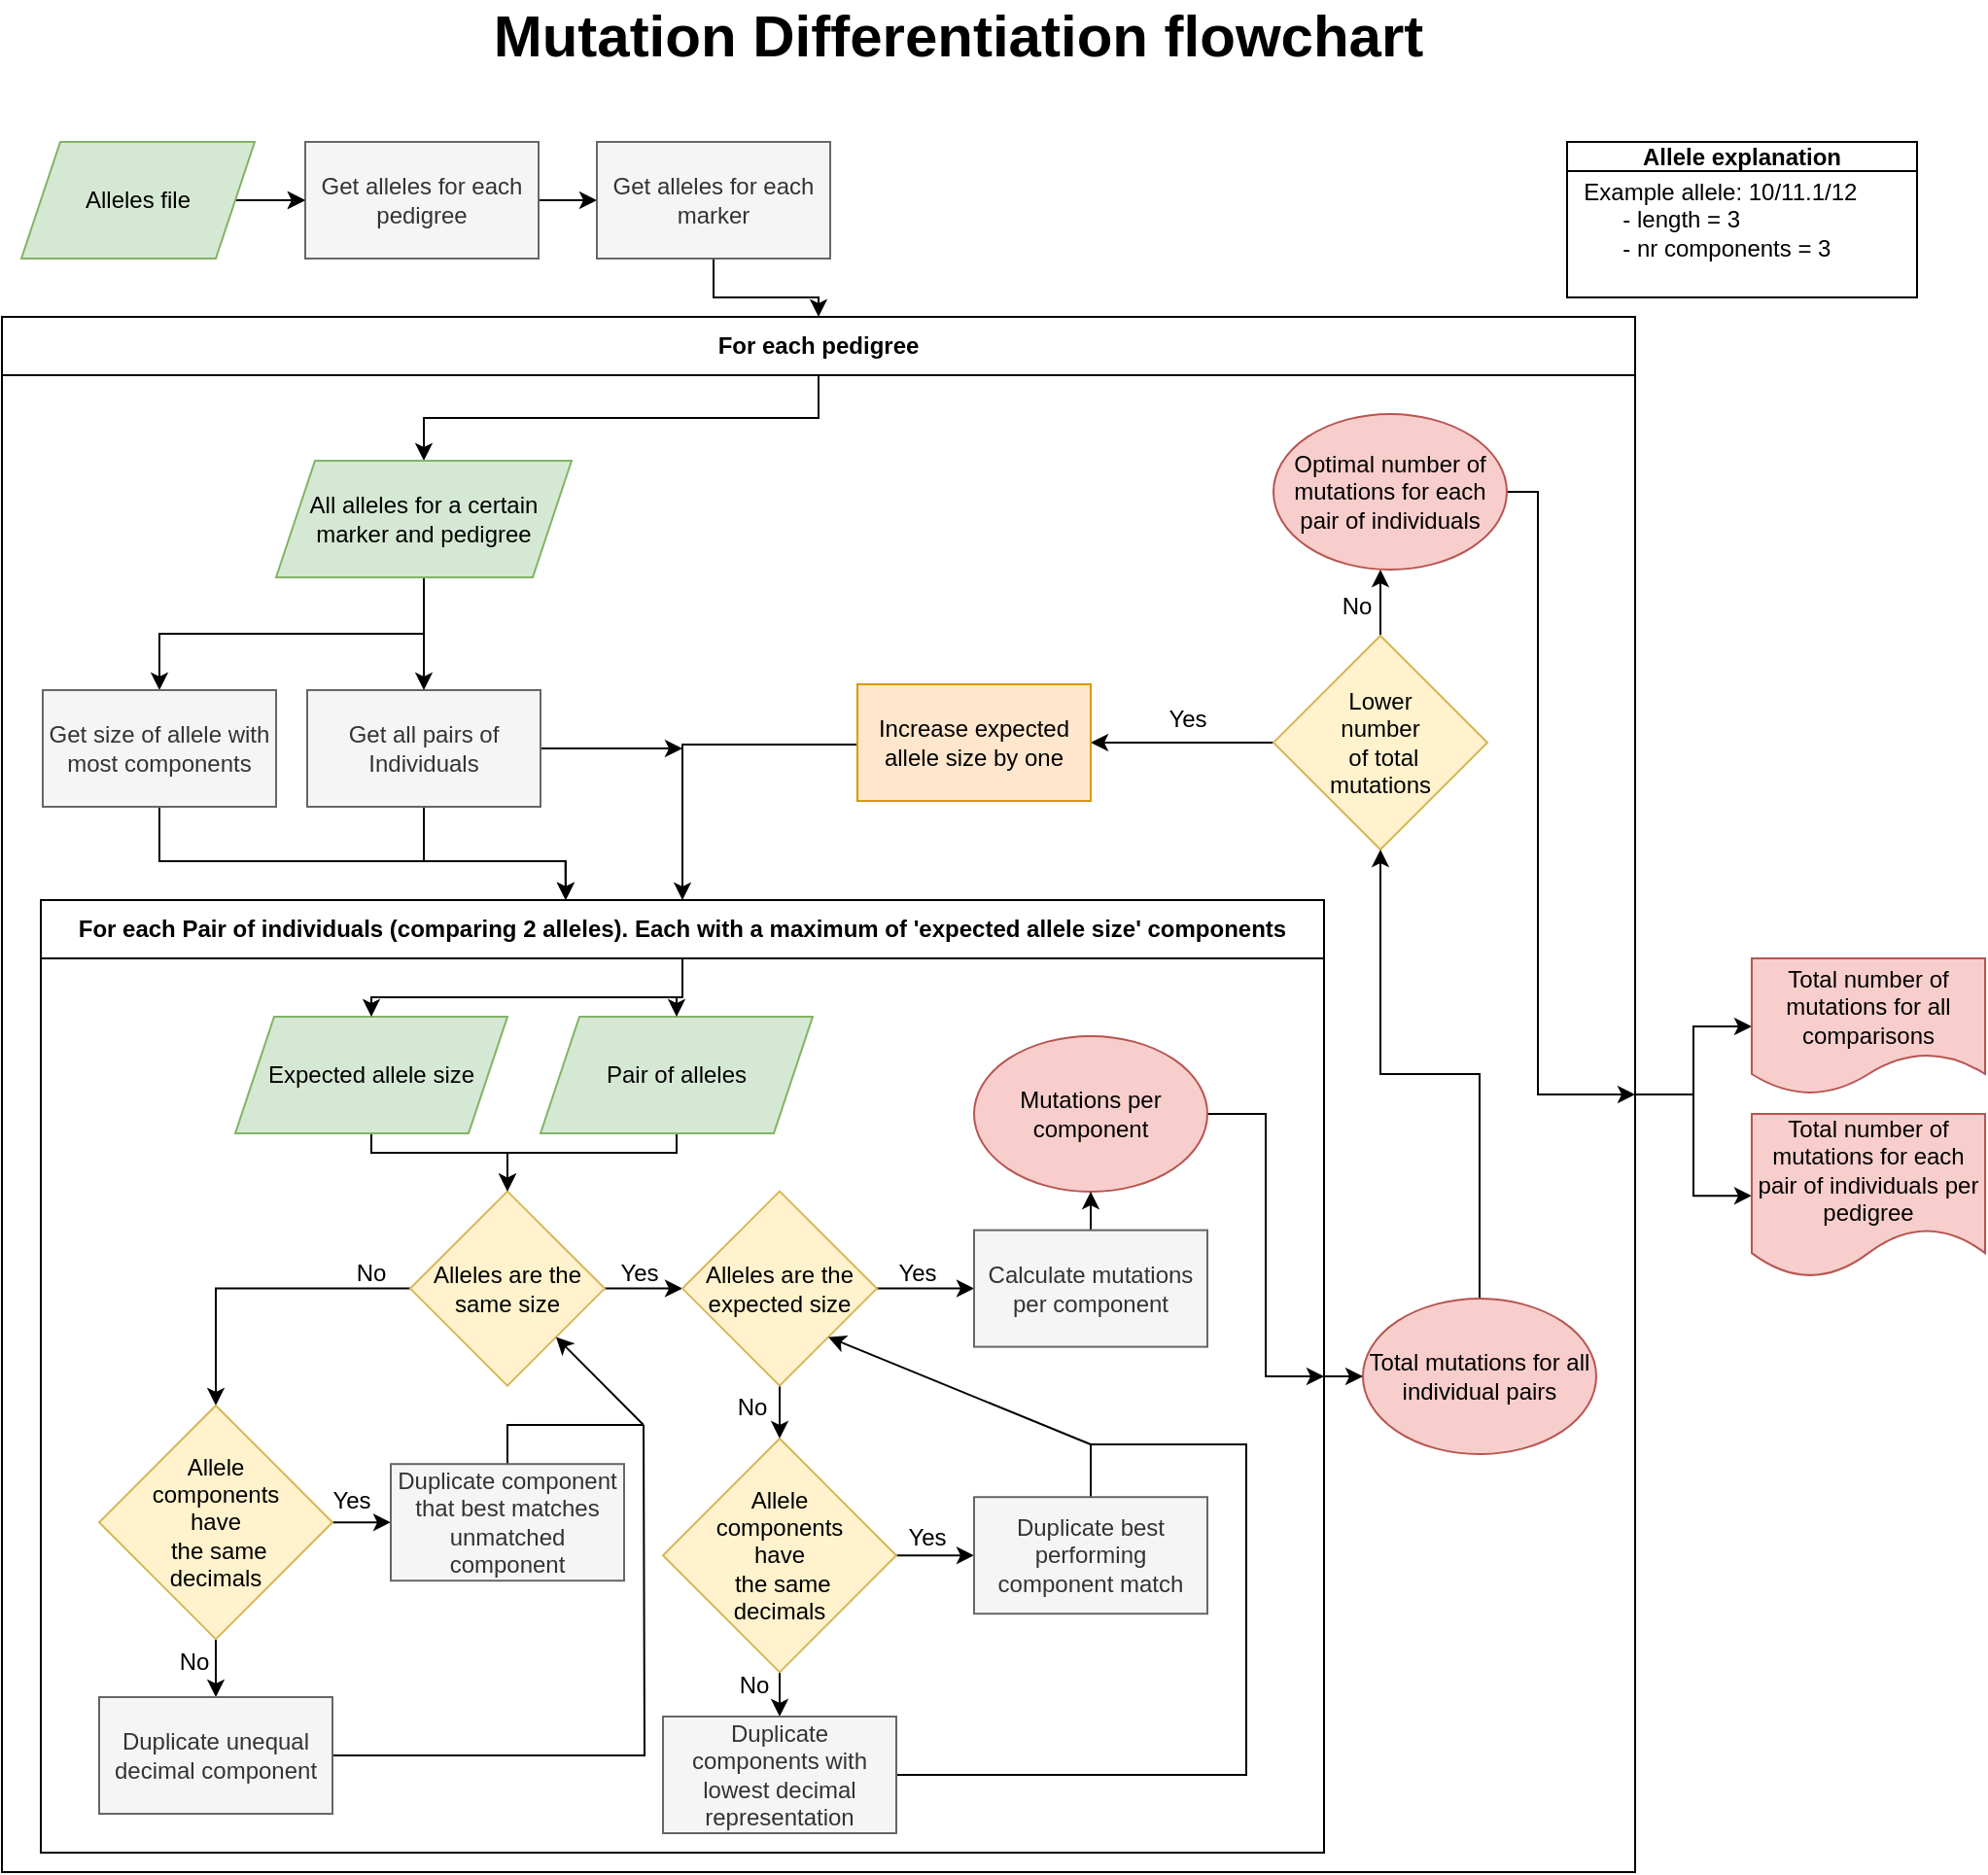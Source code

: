 <mxfile version="19.0.3" type="device"><diagram id="kfkrun9hz-hz5E3Y6xT2" name="Page-1"><mxGraphModel dx="4405" dy="3263" grid="1" gridSize="10" guides="1" tooltips="1" connect="1" arrows="1" fold="1" page="1" pageScale="1" pageWidth="850" pageHeight="1100" math="0" shadow="0"><root><mxCell id="0"/><mxCell id="1" parent="0"/><mxCell id="QlQ7fs9i0PwC3zpCFkm6-187" style="edgeStyle=orthogonalEdgeStyle;rounded=0;orthogonalLoop=1;jettySize=auto;html=1;entryX=0;entryY=0.5;entryDx=0;entryDy=0;endArrow=classic;endFill=1;" parent="1" source="QlQ7fs9i0PwC3zpCFkm6-176" target="QlQ7fs9i0PwC3zpCFkm6-185" edge="1"><mxGeometry relative="1" as="geometry"/></mxCell><mxCell id="QlQ7fs9i0PwC3zpCFkm6-188" style="edgeStyle=orthogonalEdgeStyle;rounded=0;orthogonalLoop=1;jettySize=auto;html=1;entryX=0;entryY=0.5;entryDx=0;entryDy=0;endArrow=classic;endFill=1;" parent="1" source="QlQ7fs9i0PwC3zpCFkm6-176" target="QlQ7fs9i0PwC3zpCFkm6-186" edge="1"><mxGeometry relative="1" as="geometry"/></mxCell><mxCell id="QlQ7fs9i0PwC3zpCFkm6-176" value="" style="rounded=0;whiteSpace=wrap;html=1;fillColor=none;" parent="1" vertex="1"><mxGeometry x="-560" y="70" width="840" height="800" as="geometry"/></mxCell><mxCell id="QlQ7fs9i0PwC3zpCFkm6-164" style="edgeStyle=orthogonalEdgeStyle;rounded=0;orthogonalLoop=1;jettySize=auto;html=1;entryX=0;entryY=0.5;entryDx=0;entryDy=0;endArrow=classic;endFill=1;" parent="1" source="QlQ7fs9i0PwC3zpCFkm6-133" target="QlQ7fs9i0PwC3zpCFkm6-163" edge="1"><mxGeometry relative="1" as="geometry"/></mxCell><mxCell id="QlQ7fs9i0PwC3zpCFkm6-133" value="" style="rounded=0;whiteSpace=wrap;html=1;fillColor=none;" parent="1" vertex="1"><mxGeometry x="-540" y="370" width="660" height="490" as="geometry"/></mxCell><mxCell id="QlQ7fs9i0PwC3zpCFkm6-59" style="edgeStyle=orthogonalEdgeStyle;rounded=0;orthogonalLoop=1;jettySize=auto;html=1;" parent="1" source="QlQ7fs9i0PwC3zpCFkm6-60" target="QlQ7fs9i0PwC3zpCFkm6-63" edge="1"><mxGeometry relative="1" as="geometry"/></mxCell><mxCell id="QlQ7fs9i0PwC3zpCFkm6-66" style="edgeStyle=orthogonalEdgeStyle;rounded=0;orthogonalLoop=1;jettySize=auto;html=1;entryX=0;entryY=0.5;entryDx=0;entryDy=0;" parent="1" source="QlQ7fs9i0PwC3zpCFkm6-60" target="QlQ7fs9i0PwC3zpCFkm6-62" edge="1"><mxGeometry relative="1" as="geometry"/></mxCell><mxCell id="QlQ7fs9i0PwC3zpCFkm6-60" value="Alleles are the same size" style="rhombus;whiteSpace=wrap;html=1;fillColor=#fff2cc;strokeColor=#d6b656;" parent="1" vertex="1"><mxGeometry x="-350" y="519.8" width="100" height="100" as="geometry"/></mxCell><mxCell id="QlQ7fs9i0PwC3zpCFkm6-68" style="edgeStyle=orthogonalEdgeStyle;rounded=0;orthogonalLoop=1;jettySize=auto;html=1;entryX=0;entryY=0.5;entryDx=0;entryDy=0;" parent="1" source="QlQ7fs9i0PwC3zpCFkm6-62" target="QlQ7fs9i0PwC3zpCFkm6-67" edge="1"><mxGeometry relative="1" as="geometry"/></mxCell><mxCell id="QlQ7fs9i0PwC3zpCFkm6-85" style="edgeStyle=orthogonalEdgeStyle;rounded=0;orthogonalLoop=1;jettySize=auto;html=1;entryX=0.5;entryY=0;entryDx=0;entryDy=0;" parent="1" source="QlQ7fs9i0PwC3zpCFkm6-62" target="QlQ7fs9i0PwC3zpCFkm6-84" edge="1"><mxGeometry relative="1" as="geometry"/></mxCell><mxCell id="QlQ7fs9i0PwC3zpCFkm6-62" value="Alleles are the expected size" style="rhombus;whiteSpace=wrap;html=1;fillColor=#fff2cc;strokeColor=#d6b656;" parent="1" vertex="1"><mxGeometry x="-210" y="519.8" width="100" height="100" as="geometry"/></mxCell><mxCell id="QlQ7fs9i0PwC3zpCFkm6-75" style="edgeStyle=orthogonalEdgeStyle;rounded=0;orthogonalLoop=1;jettySize=auto;html=1;" parent="1" source="QlQ7fs9i0PwC3zpCFkm6-63" target="QlQ7fs9i0PwC3zpCFkm6-74" edge="1"><mxGeometry relative="1" as="geometry"/></mxCell><mxCell id="QlQ7fs9i0PwC3zpCFkm6-78" style="edgeStyle=orthogonalEdgeStyle;rounded=0;orthogonalLoop=1;jettySize=auto;html=1;entryX=0;entryY=0.5;entryDx=0;entryDy=0;" parent="1" source="QlQ7fs9i0PwC3zpCFkm6-63" target="QlQ7fs9i0PwC3zpCFkm6-77" edge="1"><mxGeometry relative="1" as="geometry"/></mxCell><mxCell id="QlQ7fs9i0PwC3zpCFkm6-63" value="Allele &lt;br&gt;components &lt;br&gt;have&lt;br&gt;&amp;nbsp;the same &lt;br&gt;decimals" style="rhombus;whiteSpace=wrap;html=1;fillColor=#fff2cc;strokeColor=#d6b656;" parent="1" vertex="1"><mxGeometry x="-510" y="630" width="120" height="120.2" as="geometry"/></mxCell><mxCell id="QlQ7fs9i0PwC3zpCFkm6-159" style="edgeStyle=orthogonalEdgeStyle;rounded=0;orthogonalLoop=1;jettySize=auto;html=1;entryX=0.5;entryY=1;entryDx=0;entryDy=0;endArrow=classic;endFill=1;" parent="1" source="QlQ7fs9i0PwC3zpCFkm6-67" target="QlQ7fs9i0PwC3zpCFkm6-158" edge="1"><mxGeometry relative="1" as="geometry"/></mxCell><mxCell id="QlQ7fs9i0PwC3zpCFkm6-67" value="Calculate mutations per component" style="rounded=0;whiteSpace=wrap;html=1;fillColor=#f5f5f5;fontColor=#333333;strokeColor=#666666;" parent="1" vertex="1"><mxGeometry x="-60" y="539.8" width="120" height="60" as="geometry"/></mxCell><mxCell id="QlQ7fs9i0PwC3zpCFkm6-70" value="Yes" style="text;html=1;strokeColor=none;fillColor=none;align=center;verticalAlign=middle;whiteSpace=wrap;rounded=0;" parent="1" vertex="1"><mxGeometry x="-262" y="547" width="60" height="30" as="geometry"/></mxCell><mxCell id="QlQ7fs9i0PwC3zpCFkm6-71" value="No" style="text;html=1;strokeColor=none;fillColor=none;align=center;verticalAlign=middle;whiteSpace=wrap;rounded=0;" parent="1" vertex="1"><mxGeometry x="-400" y="547" width="60" height="30" as="geometry"/></mxCell><mxCell id="QlQ7fs9i0PwC3zpCFkm6-72" value="No" style="text;html=1;strokeColor=none;fillColor=none;align=center;verticalAlign=middle;whiteSpace=wrap;rounded=0;" parent="1" vertex="1"><mxGeometry x="-204" y="616.0" width="60" height="30" as="geometry"/></mxCell><mxCell id="QlQ7fs9i0PwC3zpCFkm6-100" style="edgeStyle=orthogonalEdgeStyle;rounded=0;orthogonalLoop=1;jettySize=auto;html=1;endArrow=none;endFill=0;" parent="1" source="QlQ7fs9i0PwC3zpCFkm6-74" edge="1"><mxGeometry relative="1" as="geometry"><mxPoint x="-230" y="640" as="targetPoint"/></mxGeometry></mxCell><mxCell id="QlQ7fs9i0PwC3zpCFkm6-74" value="Duplicate unequal decimal component" style="rounded=0;whiteSpace=wrap;html=1;fillColor=#f5f5f5;fontColor=#333333;strokeColor=#666666;" parent="1" vertex="1"><mxGeometry x="-510" y="780" width="120" height="60" as="geometry"/></mxCell><mxCell id="QlQ7fs9i0PwC3zpCFkm6-76" value="No" style="text;html=1;strokeColor=none;fillColor=none;align=center;verticalAlign=middle;whiteSpace=wrap;rounded=0;" parent="1" vertex="1"><mxGeometry x="-491" y="747" width="60" height="30" as="geometry"/></mxCell><mxCell id="QlQ7fs9i0PwC3zpCFkm6-99" style="edgeStyle=orthogonalEdgeStyle;rounded=0;orthogonalLoop=1;jettySize=auto;html=1;endArrow=none;endFill=0;" parent="1" source="QlQ7fs9i0PwC3zpCFkm6-77" edge="1"><mxGeometry relative="1" as="geometry"><mxPoint x="-230" y="640" as="targetPoint"/><Array as="points"><mxPoint x="-300" y="640"/></Array></mxGeometry></mxCell><mxCell id="QlQ7fs9i0PwC3zpCFkm6-77" value="Duplicate component that best matches unmatched component" style="rounded=0;whiteSpace=wrap;html=1;fillColor=#f5f5f5;fontColor=#333333;strokeColor=#666666;" parent="1" vertex="1"><mxGeometry x="-360" y="660.1" width="120" height="60" as="geometry"/></mxCell><mxCell id="QlQ7fs9i0PwC3zpCFkm6-80" value="Yes" style="text;html=1;strokeColor=none;fillColor=none;align=center;verticalAlign=middle;whiteSpace=wrap;rounded=0;" parent="1" vertex="1"><mxGeometry x="-410" y="664.1" width="60" height="30" as="geometry"/></mxCell><mxCell id="QlQ7fs9i0PwC3zpCFkm6-81" value="Yes" style="text;html=1;strokeColor=none;fillColor=none;align=center;verticalAlign=middle;whiteSpace=wrap;rounded=0;" parent="1" vertex="1"><mxGeometry x="-119" y="547" width="60" height="30" as="geometry"/></mxCell><mxCell id="QlQ7fs9i0PwC3zpCFkm6-87" style="edgeStyle=orthogonalEdgeStyle;rounded=0;orthogonalLoop=1;jettySize=auto;html=1;entryX=0.5;entryY=0;entryDx=0;entryDy=0;" parent="1" source="QlQ7fs9i0PwC3zpCFkm6-84" target="QlQ7fs9i0PwC3zpCFkm6-86" edge="1"><mxGeometry relative="1" as="geometry"/></mxCell><mxCell id="QlQ7fs9i0PwC3zpCFkm6-90" style="edgeStyle=orthogonalEdgeStyle;rounded=0;orthogonalLoop=1;jettySize=auto;html=1;entryX=0;entryY=0.5;entryDx=0;entryDy=0;" parent="1" source="QlQ7fs9i0PwC3zpCFkm6-84" target="QlQ7fs9i0PwC3zpCFkm6-89" edge="1"><mxGeometry relative="1" as="geometry"/></mxCell><mxCell id="QlQ7fs9i0PwC3zpCFkm6-84" value="Allele &lt;br&gt;components &lt;br&gt;have&lt;br&gt;&amp;nbsp;the same &lt;br&gt;decimals" style="rhombus;whiteSpace=wrap;html=1;fillColor=#fff2cc;strokeColor=#d6b656;" parent="1" vertex="1"><mxGeometry x="-220" y="647" width="120" height="120.2" as="geometry"/></mxCell><mxCell id="QlQ7fs9i0PwC3zpCFkm6-96" style="edgeStyle=orthogonalEdgeStyle;rounded=0;orthogonalLoop=1;jettySize=auto;html=1;endArrow=none;endFill=0;" parent="1" source="QlQ7fs9i0PwC3zpCFkm6-86" edge="1"><mxGeometry relative="1" as="geometry"><mxPoint y="650" as="targetPoint"/><Array as="points"><mxPoint x="80" y="820"/><mxPoint x="80" y="650"/><mxPoint y="650"/></Array></mxGeometry></mxCell><mxCell id="QlQ7fs9i0PwC3zpCFkm6-86" value="Duplicate components with lowest decimal representation" style="rounded=0;whiteSpace=wrap;html=1;fillColor=#f5f5f5;fontColor=#333333;strokeColor=#666666;" parent="1" vertex="1"><mxGeometry x="-220" y="790" width="120" height="60" as="geometry"/></mxCell><mxCell id="QlQ7fs9i0PwC3zpCFkm6-88" value="No" style="text;html=1;strokeColor=none;fillColor=none;align=center;verticalAlign=middle;whiteSpace=wrap;rounded=0;" parent="1" vertex="1"><mxGeometry x="-203" y="759.0" width="60" height="30" as="geometry"/></mxCell><mxCell id="QlQ7fs9i0PwC3zpCFkm6-97" style="edgeStyle=orthogonalEdgeStyle;rounded=0;orthogonalLoop=1;jettySize=auto;html=1;endArrow=none;endFill=0;" parent="1" source="QlQ7fs9i0PwC3zpCFkm6-89" edge="1"><mxGeometry relative="1" as="geometry"><mxPoint y="650" as="targetPoint"/></mxGeometry></mxCell><mxCell id="QlQ7fs9i0PwC3zpCFkm6-89" value="Duplicate best performing component match" style="rounded=0;whiteSpace=wrap;html=1;fillColor=#f5f5f5;fontColor=#333333;strokeColor=#666666;" parent="1" vertex="1"><mxGeometry x="-60" y="677.1" width="120" height="60" as="geometry"/></mxCell><mxCell id="QlQ7fs9i0PwC3zpCFkm6-91" value="Yes" style="text;html=1;strokeColor=none;fillColor=none;align=center;verticalAlign=middle;whiteSpace=wrap;rounded=0;" parent="1" vertex="1"><mxGeometry x="-114" y="683.1" width="60" height="30" as="geometry"/></mxCell><mxCell id="QlQ7fs9i0PwC3zpCFkm6-94" value="" style="endArrow=classic;html=1;rounded=0;entryX=1;entryY=1;entryDx=0;entryDy=0;" parent="1" target="QlQ7fs9i0PwC3zpCFkm6-62" edge="1"><mxGeometry width="50" height="50" relative="1" as="geometry"><mxPoint y="650" as="sourcePoint"/><mxPoint x="-80" y="614.1" as="targetPoint"/></mxGeometry></mxCell><mxCell id="QlQ7fs9i0PwC3zpCFkm6-98" value="" style="endArrow=classic;html=1;rounded=0;entryX=1;entryY=1;entryDx=0;entryDy=0;" parent="1" target="QlQ7fs9i0PwC3zpCFkm6-60" edge="1"><mxGeometry width="50" height="50" relative="1" as="geometry"><mxPoint x="-230" y="640" as="sourcePoint"/><mxPoint x="-70" y="770" as="targetPoint"/></mxGeometry></mxCell><mxCell id="QlQ7fs9i0PwC3zpCFkm6-145" style="edgeStyle=orthogonalEdgeStyle;rounded=0;orthogonalLoop=1;jettySize=auto;html=1;endArrow=classic;endFill=1;" parent="1" source="QlQ7fs9i0PwC3zpCFkm6-124" target="QlQ7fs9i0PwC3zpCFkm6-60" edge="1"><mxGeometry relative="1" as="geometry"><Array as="points"><mxPoint x="-213" y="500"/><mxPoint x="-300" y="500"/></Array></mxGeometry></mxCell><mxCell id="QlQ7fs9i0PwC3zpCFkm6-124" value="&lt;span style=&quot;&quot;&gt;Pair of alleles&lt;/span&gt;" style="shape=parallelogram;perimeter=parallelogramPerimeter;whiteSpace=wrap;html=1;fixedSize=1;fillColor=#d5e8d4;strokeColor=#82b366;" parent="1" vertex="1"><mxGeometry x="-283" y="430" width="140" height="60" as="geometry"/></mxCell><mxCell id="QlQ7fs9i0PwC3zpCFkm6-144" style="edgeStyle=orthogonalEdgeStyle;rounded=0;orthogonalLoop=1;jettySize=auto;html=1;entryX=0.5;entryY=0;entryDx=0;entryDy=0;endArrow=classic;endFill=1;" parent="1" source="QlQ7fs9i0PwC3zpCFkm6-125" target="QlQ7fs9i0PwC3zpCFkm6-60" edge="1"><mxGeometry relative="1" as="geometry"><Array as="points"><mxPoint x="-370" y="500"/><mxPoint x="-300" y="500"/></Array></mxGeometry></mxCell><mxCell id="QlQ7fs9i0PwC3zpCFkm6-125" value="Expected allele size" style="shape=parallelogram;perimeter=parallelogramPerimeter;whiteSpace=wrap;html=1;fixedSize=1;fillColor=#d5e8d4;strokeColor=#82b366;" parent="1" vertex="1"><mxGeometry x="-440" y="430" width="140" height="60" as="geometry"/></mxCell><mxCell id="QlQ7fs9i0PwC3zpCFkm6-193" style="edgeStyle=orthogonalEdgeStyle;rounded=0;orthogonalLoop=1;jettySize=auto;html=1;entryX=0.409;entryY=0;entryDx=0;entryDy=0;entryPerimeter=0;endArrow=classic;endFill=1;" parent="1" source="QlQ7fs9i0PwC3zpCFkm6-127" target="QlQ7fs9i0PwC3zpCFkm6-151" edge="1"><mxGeometry relative="1" as="geometry"><Array as="points"><mxPoint x="-343" y="350"/><mxPoint x="-270" y="350"/></Array></mxGeometry></mxCell><mxCell id="QlQ7fs9i0PwC3zpCFkm6-195" style="edgeStyle=orthogonalEdgeStyle;rounded=0;orthogonalLoop=1;jettySize=auto;html=1;endArrow=classic;endFill=1;" parent="1" source="QlQ7fs9i0PwC3zpCFkm6-127" edge="1"><mxGeometry relative="1" as="geometry"><mxPoint x="-210" y="292" as="targetPoint"/></mxGeometry></mxCell><mxCell id="QlQ7fs9i0PwC3zpCFkm6-127" value="Get all pairs of Individuals" style="whiteSpace=wrap;html=1;rounded=0;fillColor=#f5f5f5;fontColor=#333333;strokeColor=#666666;" parent="1" vertex="1"><mxGeometry x="-403" y="262" width="120" height="60" as="geometry"/></mxCell><mxCell id="QlQ7fs9i0PwC3zpCFkm6-136" value="" style="edgeStyle=orthogonalEdgeStyle;rounded=0;orthogonalLoop=1;jettySize=auto;html=1;endArrow=classic;endFill=1;" parent="1" source="QlQ7fs9i0PwC3zpCFkm6-138" edge="1"><mxGeometry relative="1" as="geometry"><mxPoint x="149" y="200" as="targetPoint"/></mxGeometry></mxCell><mxCell id="QlQ7fs9i0PwC3zpCFkm6-137" style="edgeStyle=orthogonalEdgeStyle;rounded=0;orthogonalLoop=1;jettySize=auto;html=1;entryX=1;entryY=0.5;entryDx=0;entryDy=0;endArrow=classic;endFill=1;" parent="1" source="QlQ7fs9i0PwC3zpCFkm6-138" target="QlQ7fs9i0PwC3zpCFkm6-140" edge="1"><mxGeometry relative="1" as="geometry"/></mxCell><mxCell id="QlQ7fs9i0PwC3zpCFkm6-138" value="Lower &lt;br&gt;number&lt;br&gt;&amp;nbsp;of total &lt;br&gt;mutations" style="rhombus;whiteSpace=wrap;html=1;fillColor=#fff2cc;strokeColor=#d6b656;" parent="1" vertex="1"><mxGeometry x="94" y="234" width="110" height="110" as="geometry"/></mxCell><mxCell id="QlQ7fs9i0PwC3zpCFkm6-166" style="edgeStyle=orthogonalEdgeStyle;rounded=0;orthogonalLoop=1;jettySize=auto;html=1;entryX=0.5;entryY=0;entryDx=0;entryDy=0;endArrow=classic;endFill=1;" parent="1" source="QlQ7fs9i0PwC3zpCFkm6-140" target="QlQ7fs9i0PwC3zpCFkm6-151" edge="1"><mxGeometry relative="1" as="geometry"><Array as="points"><mxPoint x="-210" y="290"/></Array></mxGeometry></mxCell><mxCell id="QlQ7fs9i0PwC3zpCFkm6-140" value="Increase expected allele size by one" style="rounded=0;whiteSpace=wrap;html=1;fillColor=#ffe6cc;strokeColor=#d79b00;" parent="1" vertex="1"><mxGeometry x="-120" y="259" width="120" height="60" as="geometry"/></mxCell><mxCell id="QlQ7fs9i0PwC3zpCFkm6-141" value="Yes" style="text;html=1;strokeColor=none;fillColor=none;align=center;verticalAlign=middle;whiteSpace=wrap;rounded=0;rotation=0;" parent="1" vertex="1"><mxGeometry x="20" y="262" width="60" height="30" as="geometry"/></mxCell><mxCell id="QlQ7fs9i0PwC3zpCFkm6-142" value="No" style="text;html=1;strokeColor=none;fillColor=none;align=center;verticalAlign=middle;whiteSpace=wrap;rounded=0;" parent="1" vertex="1"><mxGeometry x="107" y="204.0" width="60" height="30" as="geometry"/></mxCell><mxCell id="QlQ7fs9i0PwC3zpCFkm6-152" style="edgeStyle=orthogonalEdgeStyle;rounded=0;orthogonalLoop=1;jettySize=auto;html=1;endArrow=classic;endFill=1;" parent="1" source="QlQ7fs9i0PwC3zpCFkm6-151" target="QlQ7fs9i0PwC3zpCFkm6-125" edge="1"><mxGeometry relative="1" as="geometry"/></mxCell><mxCell id="QlQ7fs9i0PwC3zpCFkm6-153" style="edgeStyle=orthogonalEdgeStyle;rounded=0;orthogonalLoop=1;jettySize=auto;html=1;endArrow=classic;endFill=1;" parent="1" source="QlQ7fs9i0PwC3zpCFkm6-151" target="QlQ7fs9i0PwC3zpCFkm6-124" edge="1"><mxGeometry relative="1" as="geometry"/></mxCell><mxCell id="QlQ7fs9i0PwC3zpCFkm6-151" value="&lt;b&gt;For each Pair of individuals (comparing 2 alleles). Each with a maximum of 'expected allele size' components&lt;/b&gt;" style="rounded=0;whiteSpace=wrap;html=1;fillColor=none;" parent="1" vertex="1"><mxGeometry x="-540" y="370" width="660" height="30" as="geometry"/></mxCell><mxCell id="QlQ7fs9i0PwC3zpCFkm6-161" style="edgeStyle=orthogonalEdgeStyle;rounded=0;orthogonalLoop=1;jettySize=auto;html=1;entryX=1;entryY=0.5;entryDx=0;entryDy=0;endArrow=classic;endFill=1;" parent="1" source="QlQ7fs9i0PwC3zpCFkm6-158" target="QlQ7fs9i0PwC3zpCFkm6-133" edge="1"><mxGeometry relative="1" as="geometry"><Array as="points"><mxPoint x="90" y="480"/><mxPoint x="90" y="615"/></Array></mxGeometry></mxCell><mxCell id="QlQ7fs9i0PwC3zpCFkm6-158" value="Mutations per component" style="ellipse;whiteSpace=wrap;html=1;fillColor=#f8cecc;strokeColor=#b85450;" parent="1" vertex="1"><mxGeometry x="-60" y="440" width="120" height="80" as="geometry"/></mxCell><mxCell id="QlQ7fs9i0PwC3zpCFkm6-165" style="edgeStyle=orthogonalEdgeStyle;rounded=0;orthogonalLoop=1;jettySize=auto;html=1;entryX=0.5;entryY=1;entryDx=0;entryDy=0;endArrow=classic;endFill=1;" parent="1" source="QlQ7fs9i0PwC3zpCFkm6-163" target="QlQ7fs9i0PwC3zpCFkm6-138" edge="1"><mxGeometry relative="1" as="geometry"/></mxCell><mxCell id="QlQ7fs9i0PwC3zpCFkm6-163" value="Total mutations for all individual pairs" style="ellipse;whiteSpace=wrap;html=1;fillColor=#f8cecc;strokeColor=#b85450;" parent="1" vertex="1"><mxGeometry x="140" y="575" width="120" height="80" as="geometry"/></mxCell><mxCell id="QlQ7fs9i0PwC3zpCFkm6-183" style="edgeStyle=orthogonalEdgeStyle;rounded=0;orthogonalLoop=1;jettySize=auto;html=1;entryX=1;entryY=0.5;entryDx=0;entryDy=0;endArrow=classic;endFill=1;" parent="1" source="QlQ7fs9i0PwC3zpCFkm6-168" target="QlQ7fs9i0PwC3zpCFkm6-176" edge="1"><mxGeometry relative="1" as="geometry"><Array as="points"><mxPoint x="230" y="160"/><mxPoint x="230" y="470"/></Array></mxGeometry></mxCell><mxCell id="QlQ7fs9i0PwC3zpCFkm6-168" value="Optimal number of mutations for each pair of individuals" style="ellipse;whiteSpace=wrap;html=1;fillColor=#f8cecc;strokeColor=#b85450;" parent="1" vertex="1"><mxGeometry x="94" y="120" width="120" height="80" as="geometry"/></mxCell><mxCell id="QlQ7fs9i0PwC3zpCFkm6-169" style="edgeStyle=orthogonalEdgeStyle;rounded=0;orthogonalLoop=1;jettySize=auto;html=1;entryX=0;entryY=0.5;entryDx=0;entryDy=0;" parent="1" target="QlQ7fs9i0PwC3zpCFkm6-171" edge="1"><mxGeometry relative="1" as="geometry"><mxPoint x="-434" y="10" as="sourcePoint"/></mxGeometry></mxCell><mxCell id="QlQ7fs9i0PwC3zpCFkm6-170" value="" style="edgeStyle=orthogonalEdgeStyle;rounded=0;orthogonalLoop=1;jettySize=auto;html=1;" parent="1" source="QlQ7fs9i0PwC3zpCFkm6-171" target="QlQ7fs9i0PwC3zpCFkm6-172" edge="1"><mxGeometry relative="1" as="geometry"><mxPoint x="-184" y="10" as="targetPoint"/></mxGeometry></mxCell><mxCell id="QlQ7fs9i0PwC3zpCFkm6-171" value="Get alleles for each pedigree" style="rounded=0;whiteSpace=wrap;html=1;fillColor=#f5f5f5;fontColor=#333333;strokeColor=#666666;" parent="1" vertex="1"><mxGeometry x="-404" y="-20" width="120" height="60" as="geometry"/></mxCell><mxCell id="QlQ7fs9i0PwC3zpCFkm6-182" style="edgeStyle=orthogonalEdgeStyle;rounded=0;orthogonalLoop=1;jettySize=auto;html=1;entryX=0.5;entryY=0;entryDx=0;entryDy=0;endArrow=classic;endFill=1;" parent="1" source="QlQ7fs9i0PwC3zpCFkm6-172" target="QlQ7fs9i0PwC3zpCFkm6-177" edge="1"><mxGeometry relative="1" as="geometry"/></mxCell><mxCell id="QlQ7fs9i0PwC3zpCFkm6-172" value="Get alleles for each marker" style="rounded=0;whiteSpace=wrap;html=1;fillColor=#f5f5f5;fontColor=#333333;strokeColor=#666666;" parent="1" vertex="1"><mxGeometry x="-254" y="-20" width="120" height="60" as="geometry"/></mxCell><mxCell id="QlQ7fs9i0PwC3zpCFkm6-173" value="" style="edgeStyle=orthogonalEdgeStyle;rounded=0;orthogonalLoop=1;jettySize=auto;html=1;endArrow=classic;endFill=1;" parent="1" source="QlQ7fs9i0PwC3zpCFkm6-174" target="QlQ7fs9i0PwC3zpCFkm6-171" edge="1"><mxGeometry relative="1" as="geometry"/></mxCell><mxCell id="QlQ7fs9i0PwC3zpCFkm6-174" value="Alleles file" style="shape=parallelogram;perimeter=parallelogramPerimeter;whiteSpace=wrap;html=1;fixedSize=1;fillColor=#d5e8d4;strokeColor=#82b366;" parent="1" vertex="1"><mxGeometry x="-550" y="-20" width="120" height="60" as="geometry"/></mxCell><mxCell id="QlQ7fs9i0PwC3zpCFkm6-180" style="edgeStyle=orthogonalEdgeStyle;rounded=0;orthogonalLoop=1;jettySize=auto;html=1;entryX=0.5;entryY=0;entryDx=0;entryDy=0;endArrow=classic;endFill=1;" parent="1" source="QlQ7fs9i0PwC3zpCFkm6-177" target="QlQ7fs9i0PwC3zpCFkm6-179" edge="1"><mxGeometry relative="1" as="geometry"/></mxCell><mxCell id="QlQ7fs9i0PwC3zpCFkm6-177" value="&lt;b&gt;For each pedigree&lt;/b&gt;" style="rounded=0;whiteSpace=wrap;html=1;fillColor=none;" parent="1" vertex="1"><mxGeometry x="-560" y="70" width="840" height="30" as="geometry"/></mxCell><mxCell id="QlQ7fs9i0PwC3zpCFkm6-181" style="edgeStyle=orthogonalEdgeStyle;rounded=0;orthogonalLoop=1;jettySize=auto;html=1;entryX=0.5;entryY=0;entryDx=0;entryDy=0;endArrow=classic;endFill=1;" parent="1" source="QlQ7fs9i0PwC3zpCFkm6-179" target="QlQ7fs9i0PwC3zpCFkm6-127" edge="1"><mxGeometry relative="1" as="geometry"/></mxCell><mxCell id="QlQ7fs9i0PwC3zpCFkm6-191" style="edgeStyle=orthogonalEdgeStyle;rounded=0;orthogonalLoop=1;jettySize=auto;html=1;entryX=0.5;entryY=0;entryDx=0;entryDy=0;endArrow=classic;endFill=1;" parent="1" source="QlQ7fs9i0PwC3zpCFkm6-179" target="QlQ7fs9i0PwC3zpCFkm6-190" edge="1"><mxGeometry relative="1" as="geometry"/></mxCell><mxCell id="QlQ7fs9i0PwC3zpCFkm6-179" value="All alleles for a certain marker and pedigree" style="shape=parallelogram;perimeter=parallelogramPerimeter;whiteSpace=wrap;html=1;fixedSize=1;fillColor=#d5e8d4;strokeColor=#82b366;" parent="1" vertex="1"><mxGeometry x="-419" y="144" width="152" height="60" as="geometry"/></mxCell><mxCell id="QlQ7fs9i0PwC3zpCFkm6-185" value="Total number of mutations for all comparisons" style="shape=document;whiteSpace=wrap;html=1;boundedLbl=1;fillColor=#f8cecc;strokeColor=#b85450;" parent="1" vertex="1"><mxGeometry x="340" y="400" width="120" height="70" as="geometry"/></mxCell><mxCell id="QlQ7fs9i0PwC3zpCFkm6-186" value="Total number of mutations for each pair of individuals per pedigree" style="shape=document;whiteSpace=wrap;html=1;boundedLbl=1;fillColor=#f8cecc;strokeColor=#b85450;" parent="1" vertex="1"><mxGeometry x="340" y="480.0" width="120" height="84.2" as="geometry"/></mxCell><mxCell id="QlQ7fs9i0PwC3zpCFkm6-192" style="edgeStyle=orthogonalEdgeStyle;rounded=0;orthogonalLoop=1;jettySize=auto;html=1;entryX=0.409;entryY=0;entryDx=0;entryDy=0;entryPerimeter=0;endArrow=classic;endFill=1;" parent="1" source="QlQ7fs9i0PwC3zpCFkm6-190" target="QlQ7fs9i0PwC3zpCFkm6-151" edge="1"><mxGeometry relative="1" as="geometry"><Array as="points"><mxPoint x="-479" y="350"/><mxPoint x="-270" y="350"/></Array></mxGeometry></mxCell><mxCell id="QlQ7fs9i0PwC3zpCFkm6-190" value="Get size of allele with most components" style="rounded=0;whiteSpace=wrap;html=1;fillColor=#f5f5f5;fontColor=#333333;strokeColor=#666666;" parent="1" vertex="1"><mxGeometry x="-539" y="262" width="120" height="60" as="geometry"/></mxCell><mxCell id="99nXmfIEc7sKE-LDCO21-3" value="" style="group" vertex="1" connectable="0" parent="1"><mxGeometry x="245" y="-20" width="180" height="80" as="geometry"/></mxCell><mxCell id="INFSdX-YX_fzvb2WMsYU-7" value="&amp;nbsp; Example allele: 10/11.1/12&lt;br&gt;&lt;span style=&quot;white-space: pre;&quot;&gt;&#9;&lt;/span&gt;- length = 3&lt;br&gt;&lt;span style=&quot;white-space: pre;&quot;&gt;&#9;&lt;/span&gt;- nr components = 3" style="rounded=0;whiteSpace=wrap;html=1;align=left;" parent="99nXmfIEc7sKE-LDCO21-3" vertex="1"><mxGeometry width="180" height="80" as="geometry"/></mxCell><mxCell id="99nXmfIEc7sKE-LDCO21-1" value="&lt;b&gt;Allele explanation&lt;/b&gt;" style="rounded=0;whiteSpace=wrap;html=1;" vertex="1" parent="99nXmfIEc7sKE-LDCO21-3"><mxGeometry width="180" height="15" as="geometry"/></mxCell><mxCell id="99nXmfIEc7sKE-LDCO21-4" value="&lt;b&gt;&lt;font style=&quot;font-size: 30px;&quot;&gt;Mutation Differentiation flowchart&lt;/font&gt;&lt;/b&gt;" style="text;html=1;strokeColor=none;fillColor=none;align=center;verticalAlign=middle;whiteSpace=wrap;rounded=0;" vertex="1" parent="1"><mxGeometry x="-350" y="-90" width="564" height="30" as="geometry"/></mxCell></root></mxGraphModel></diagram></mxfile>